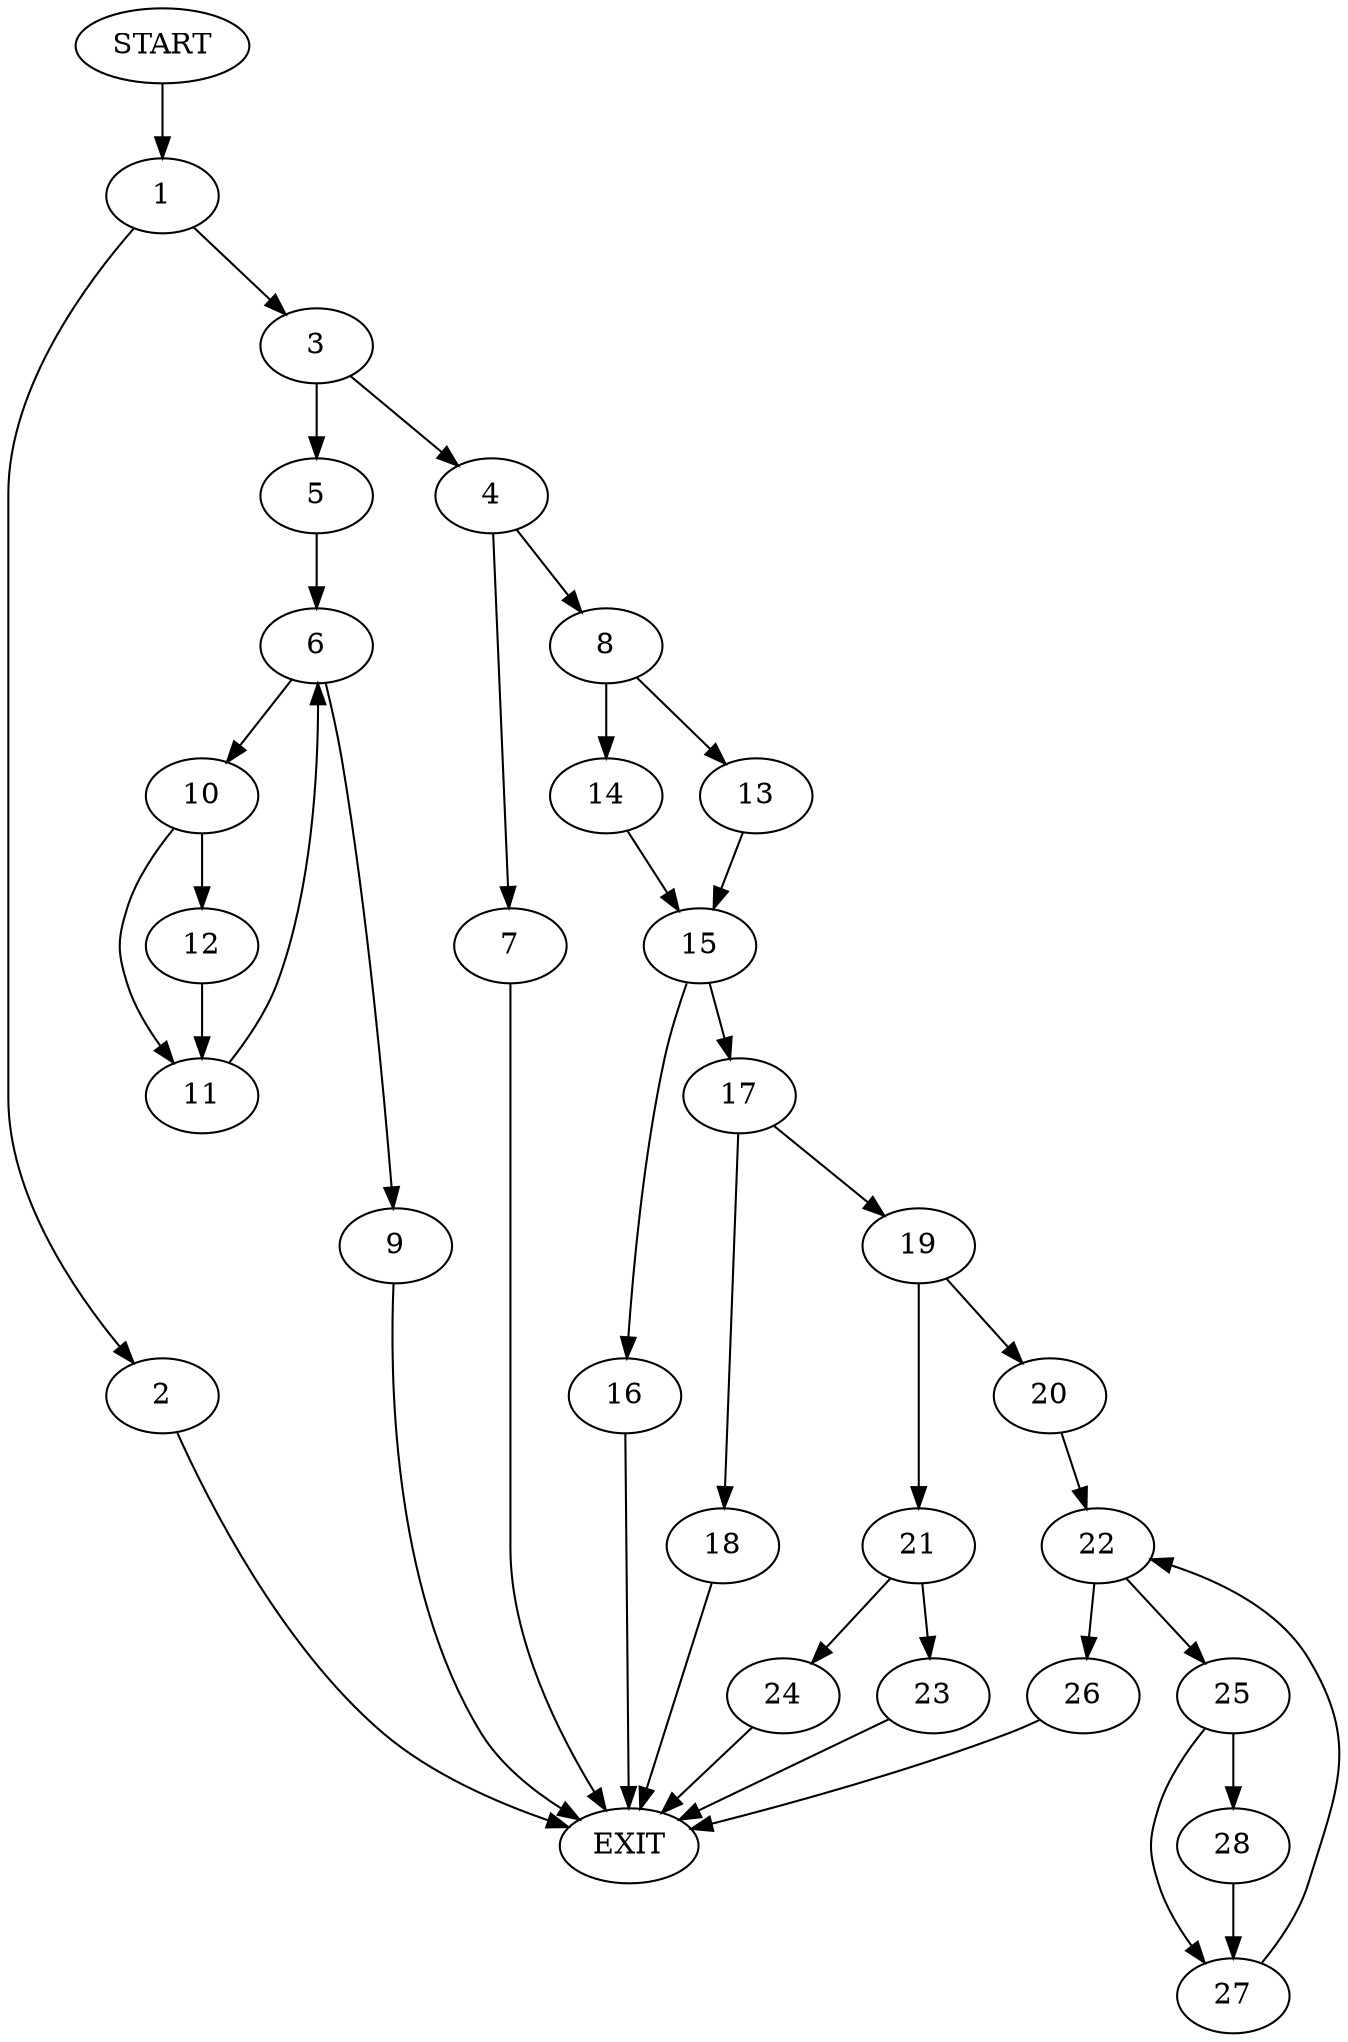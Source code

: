 digraph {
0 [label="START"]
29 [label="EXIT"]
0 -> 1
1 -> 2
1 -> 3
3 -> 4
3 -> 5
2 -> 29
5 -> 6
4 -> 7
4 -> 8
6 -> 9
6 -> 10
9 -> 29
10 -> 11
10 -> 12
12 -> 11
11 -> 6
7 -> 29
8 -> 13
8 -> 14
13 -> 15
14 -> 15
15 -> 16
15 -> 17
17 -> 18
17 -> 19
16 -> 29
18 -> 29
19 -> 20
19 -> 21
20 -> 22
21 -> 23
21 -> 24
24 -> 29
23 -> 29
22 -> 25
22 -> 26
26 -> 29
25 -> 27
25 -> 28
27 -> 22
28 -> 27
}
